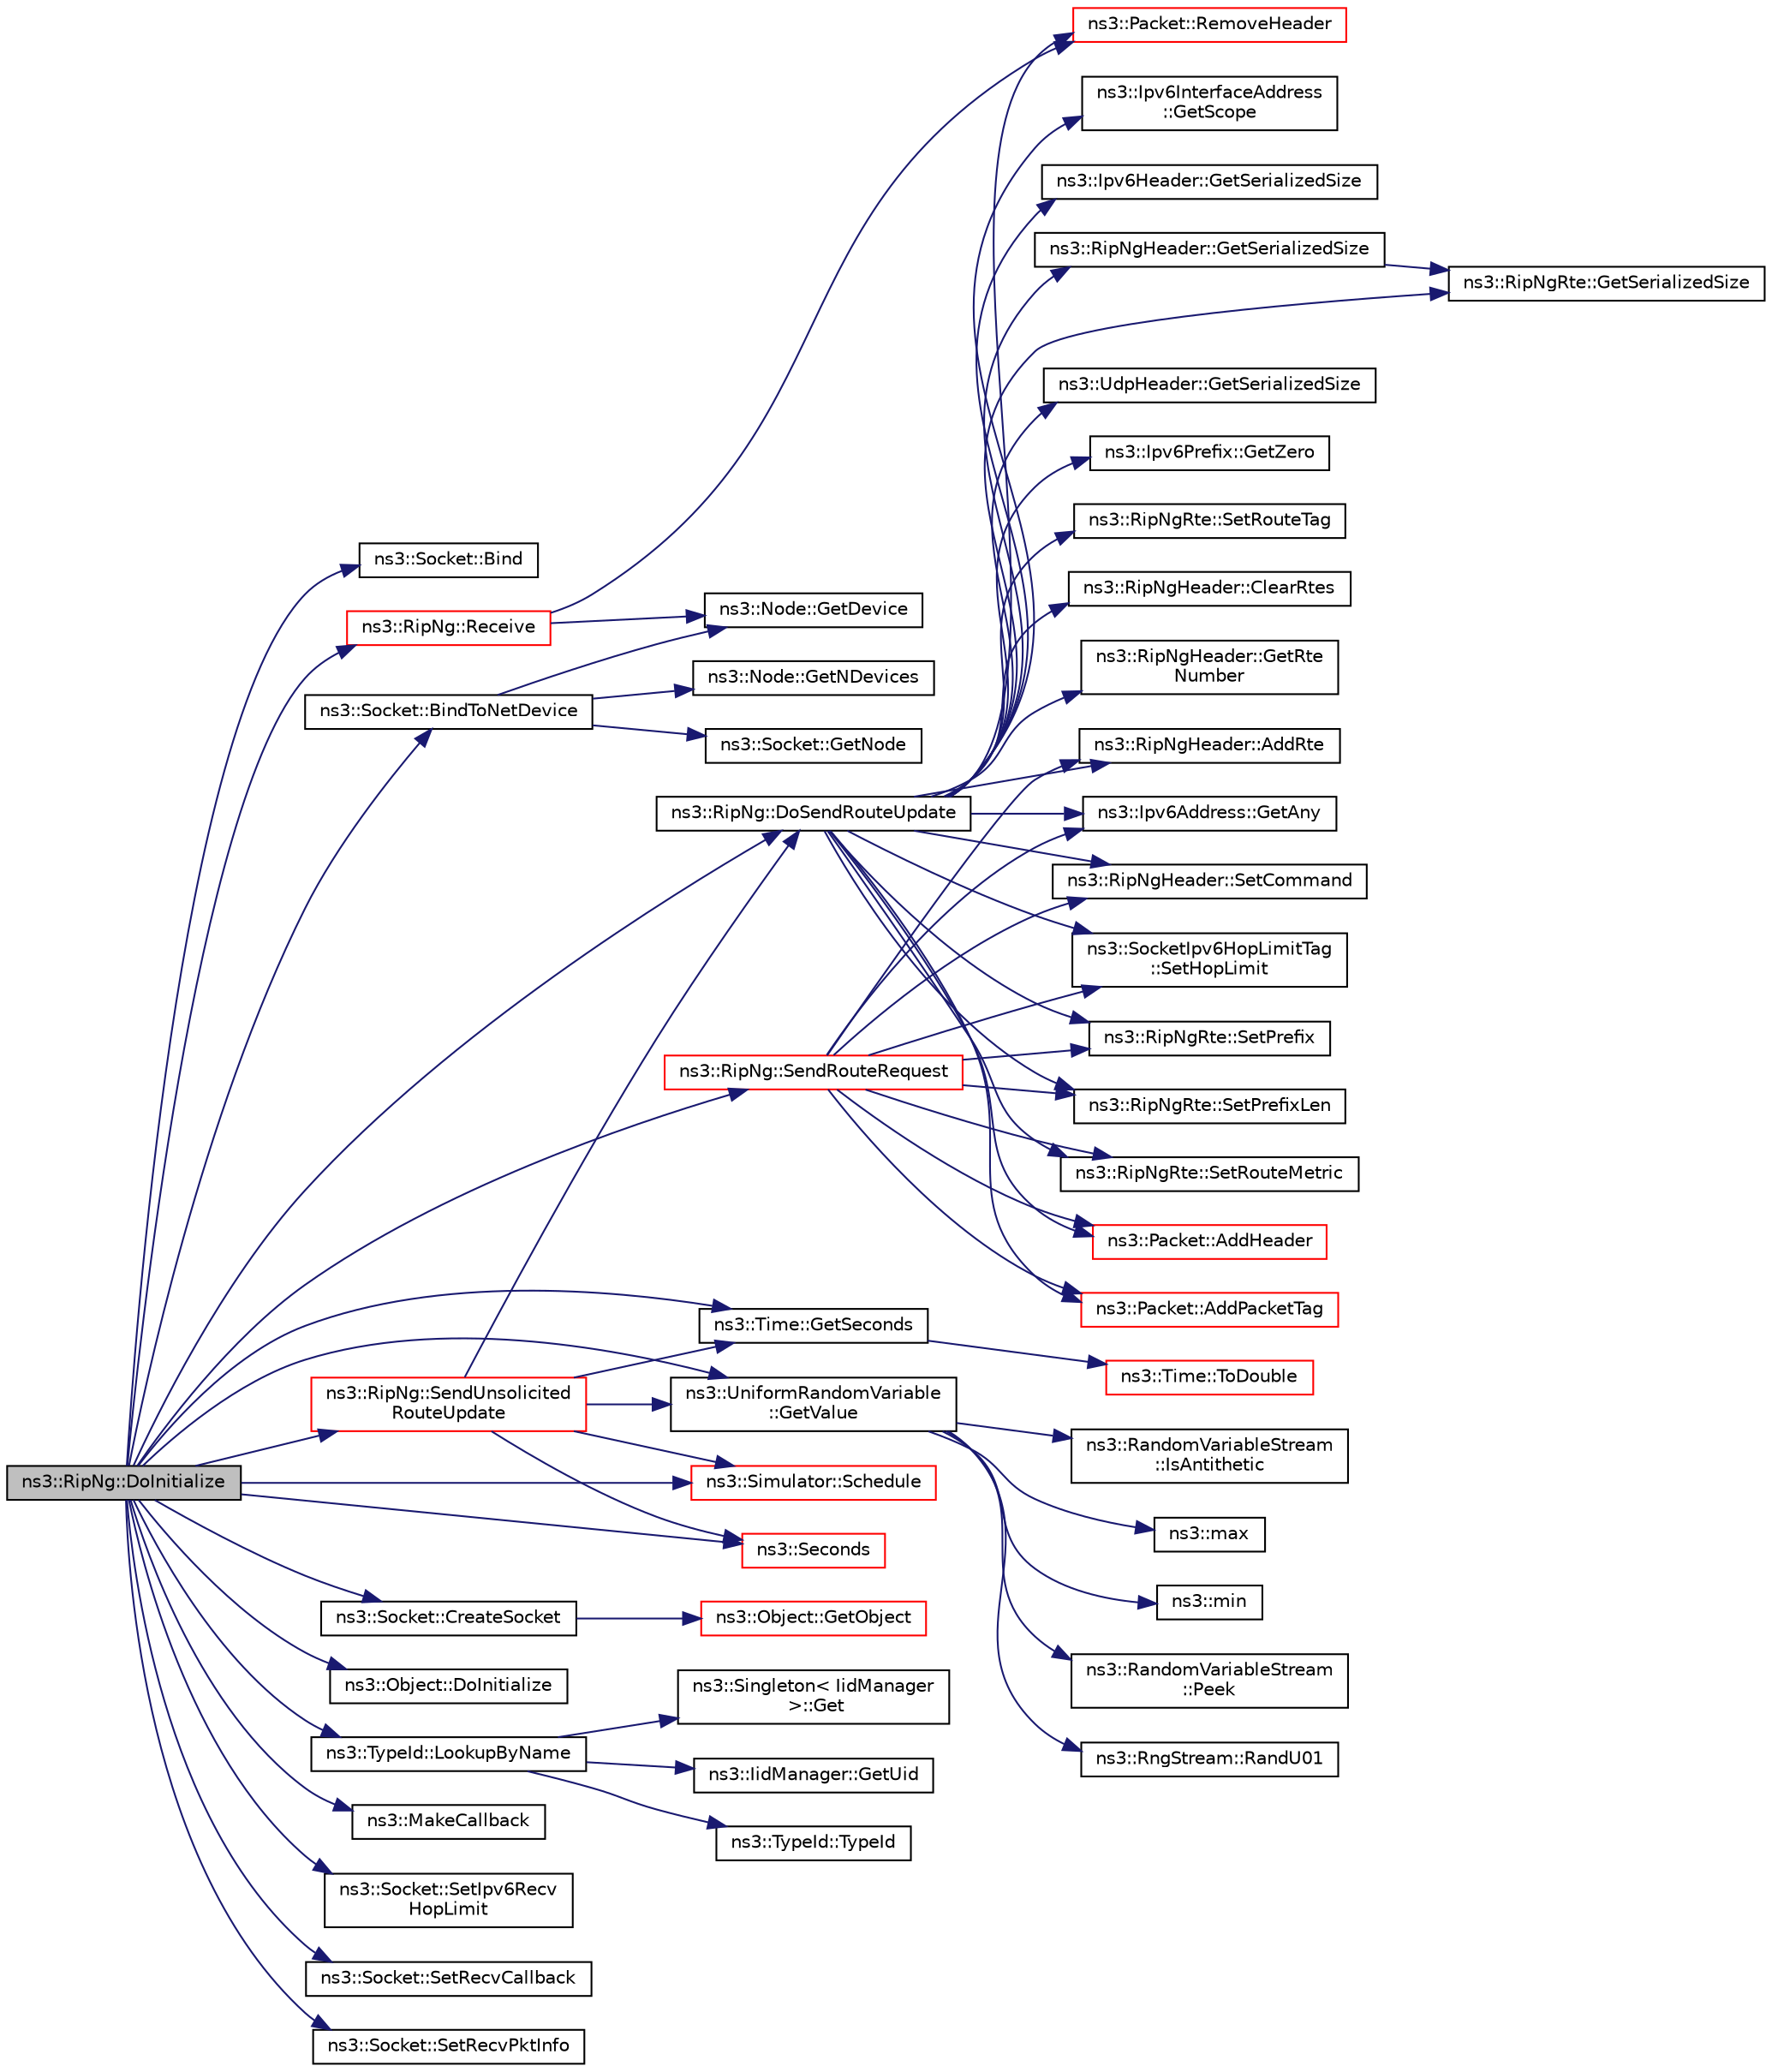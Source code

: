digraph "ns3::RipNg::DoInitialize"
{
 // LATEX_PDF_SIZE
  edge [fontname="Helvetica",fontsize="10",labelfontname="Helvetica",labelfontsize="10"];
  node [fontname="Helvetica",fontsize="10",shape=record];
  rankdir="LR";
  Node1 [label="ns3::RipNg::DoInitialize",height=0.2,width=0.4,color="black", fillcolor="grey75", style="filled", fontcolor="black",tooltip="Start protocol operation."];
  Node1 -> Node2 [color="midnightblue",fontsize="10",style="solid",fontname="Helvetica"];
  Node2 [label="ns3::Socket::Bind",height=0.2,width=0.4,color="black", fillcolor="white", style="filled",URL="$classns3_1_1_socket.html#ada93439a43de2028b5a8fc6621dad482",tooltip="Allocate a local endpoint for this socket."];
  Node1 -> Node3 [color="midnightblue",fontsize="10",style="solid",fontname="Helvetica"];
  Node3 [label="ns3::Socket::BindToNetDevice",height=0.2,width=0.4,color="black", fillcolor="white", style="filled",URL="$classns3_1_1_socket.html#a9952cd10a2c8c108846027108cc9e44e",tooltip="Bind a socket to specific device."];
  Node3 -> Node4 [color="midnightblue",fontsize="10",style="solid",fontname="Helvetica"];
  Node4 [label="ns3::Node::GetDevice",height=0.2,width=0.4,color="black", fillcolor="white", style="filled",URL="$classns3_1_1_node.html#ad5e10d46d12a255573c53d5db0fc043b",tooltip="Retrieve the index-th NetDevice associated to this node."];
  Node3 -> Node5 [color="midnightblue",fontsize="10",style="solid",fontname="Helvetica"];
  Node5 [label="ns3::Node::GetNDevices",height=0.2,width=0.4,color="black", fillcolor="white", style="filled",URL="$classns3_1_1_node.html#ab160c405a94d258f6fc5e4e3fd33cecd",tooltip=" "];
  Node3 -> Node6 [color="midnightblue",fontsize="10",style="solid",fontname="Helvetica"];
  Node6 [label="ns3::Socket::GetNode",height=0.2,width=0.4,color="black", fillcolor="white", style="filled",URL="$classns3_1_1_socket.html#aba642ad4301c1df47befc0aa9afa2e48",tooltip="Return the node this socket is associated with."];
  Node1 -> Node7 [color="midnightblue",fontsize="10",style="solid",fontname="Helvetica"];
  Node7 [label="ns3::Socket::CreateSocket",height=0.2,width=0.4,color="black", fillcolor="white", style="filled",URL="$classns3_1_1_socket.html#ad448a62bb50ad3dbac59c879a885a8d2",tooltip="This method wraps the creation of sockets that is performed on a given node by a SocketFactory specif..."];
  Node7 -> Node8 [color="midnightblue",fontsize="10",style="solid",fontname="Helvetica"];
  Node8 [label="ns3::Object::GetObject",height=0.2,width=0.4,color="red", fillcolor="white", style="filled",URL="$classns3_1_1_object.html#ad21f5401ff705cd29c37f931ea3afc18",tooltip="Get a pointer to the requested aggregated Object."];
  Node1 -> Node24 [color="midnightblue",fontsize="10",style="solid",fontname="Helvetica"];
  Node24 [label="ns3::Object::DoInitialize",height=0.2,width=0.4,color="black", fillcolor="white", style="filled",URL="$classns3_1_1_object.html#af8482a521433409fb5c7f749398c9dbe",tooltip="Initialize() implementation."];
  Node1 -> Node25 [color="midnightblue",fontsize="10",style="solid",fontname="Helvetica"];
  Node25 [label="ns3::RipNg::DoSendRouteUpdate",height=0.2,width=0.4,color="black", fillcolor="white", style="filled",URL="$classns3_1_1_rip_ng.html#a110005349bf811e1b0f6af182298be15",tooltip="Send Routing Updates on all interfaces."];
  Node25 -> Node26 [color="midnightblue",fontsize="10",style="solid",fontname="Helvetica"];
  Node26 [label="ns3::Packet::AddHeader",height=0.2,width=0.4,color="red", fillcolor="white", style="filled",URL="$classns3_1_1_packet.html#a465108c595a0bc592095cbcab1832ed8",tooltip="Add header to this packet."];
  Node25 -> Node68 [color="midnightblue",fontsize="10",style="solid",fontname="Helvetica"];
  Node68 [label="ns3::Packet::AddPacketTag",height=0.2,width=0.4,color="red", fillcolor="white", style="filled",URL="$classns3_1_1_packet.html#ac4a6bcd77e58bdc14c42a7d572d66cc9",tooltip="Add a packet tag."];
  Node25 -> Node74 [color="midnightblue",fontsize="10",style="solid",fontname="Helvetica"];
  Node74 [label="ns3::RipNgHeader::AddRte",height=0.2,width=0.4,color="black", fillcolor="white", style="filled",URL="$classns3_1_1_rip_ng_header.html#aff4addcf8979f24166e07c5c85547e3c",tooltip="Add a RTE to the message."];
  Node25 -> Node75 [color="midnightblue",fontsize="10",style="solid",fontname="Helvetica"];
  Node75 [label="ns3::RipNgHeader::ClearRtes",height=0.2,width=0.4,color="black", fillcolor="white", style="filled",URL="$classns3_1_1_rip_ng_header.html#a422816bd3c69a5457eba0e683de835f4",tooltip="Clear all the RTEs from the header."];
  Node25 -> Node76 [color="midnightblue",fontsize="10",style="solid",fontname="Helvetica"];
  Node76 [label="ns3::Ipv6Address::GetAny",height=0.2,width=0.4,color="black", fillcolor="white", style="filled",URL="$classns3_1_1_ipv6_address.html#a2783e8badfc98c8b0a8508bba6e1b91e",tooltip="Get the \"any\" (::) Ipv6Address."];
  Node25 -> Node77 [color="midnightblue",fontsize="10",style="solid",fontname="Helvetica"];
  Node77 [label="ns3::RipNgHeader::GetRte\lNumber",height=0.2,width=0.4,color="black", fillcolor="white", style="filled",URL="$classns3_1_1_rip_ng_header.html#a21c6758b9ce6f9206d18fa66f97657e1",tooltip="Get the number of RTE included in the message."];
  Node25 -> Node78 [color="midnightblue",fontsize="10",style="solid",fontname="Helvetica"];
  Node78 [label="ns3::Ipv6InterfaceAddress\l::GetScope",height=0.2,width=0.4,color="black", fillcolor="white", style="filled",URL="$classns3_1_1_ipv6_interface_address.html#a4485ddce4365f878d4078bb9ea78b290",tooltip="Get address scope."];
  Node25 -> Node79 [color="midnightblue",fontsize="10",style="solid",fontname="Helvetica"];
  Node79 [label="ns3::Ipv6Header::GetSerializedSize",height=0.2,width=0.4,color="black", fillcolor="white", style="filled",URL="$classns3_1_1_ipv6_header.html#a37a507d3cbc5fb9efc6c4ba36255fe75",tooltip="Get the serialized size of the packet."];
  Node25 -> Node80 [color="midnightblue",fontsize="10",style="solid",fontname="Helvetica"];
  Node80 [label="ns3::RipNgRte::GetSerializedSize",height=0.2,width=0.4,color="black", fillcolor="white", style="filled",URL="$classns3_1_1_rip_ng_rte.html#a7f0f8d6de2377baccb68e15bf76f5669",tooltip="Get the serialized size of the packet."];
  Node25 -> Node81 [color="midnightblue",fontsize="10",style="solid",fontname="Helvetica"];
  Node81 [label="ns3::RipNgHeader::GetSerializedSize",height=0.2,width=0.4,color="black", fillcolor="white", style="filled",URL="$classns3_1_1_rip_ng_header.html#a2d736e7f5b88e94f6af89300d56f835b",tooltip="Get the serialized size of the packet."];
  Node81 -> Node80 [color="midnightblue",fontsize="10",style="solid",fontname="Helvetica"];
  Node25 -> Node82 [color="midnightblue",fontsize="10",style="solid",fontname="Helvetica"];
  Node82 [label="ns3::UdpHeader::GetSerializedSize",height=0.2,width=0.4,color="black", fillcolor="white", style="filled",URL="$classns3_1_1_udp_header.html#a373a84b58a2d76e250778866e024e982",tooltip=" "];
  Node25 -> Node83 [color="midnightblue",fontsize="10",style="solid",fontname="Helvetica"];
  Node83 [label="ns3::Ipv6Prefix::GetZero",height=0.2,width=0.4,color="black", fillcolor="white", style="filled",URL="$classns3_1_1_ipv6_prefix.html#ab32d2dbadcd8fa048ff296cb0a0e34ff",tooltip="Get the zero prefix ( /0)."];
  Node25 -> Node84 [color="midnightblue",fontsize="10",style="solid",fontname="Helvetica"];
  Node84 [label="ns3::Packet::RemoveHeader",height=0.2,width=0.4,color="red", fillcolor="white", style="filled",URL="$classns3_1_1_packet.html#a0961eccf975d75f902d40956c93ba63e",tooltip="Deserialize and remove the header from the internal buffer."];
  Node25 -> Node88 [color="midnightblue",fontsize="10",style="solid",fontname="Helvetica"];
  Node88 [label="ns3::RipNgHeader::SetCommand",height=0.2,width=0.4,color="black", fillcolor="white", style="filled",URL="$classns3_1_1_rip_ng_header.html#a3960f8da70fe2d21b867770b8a47b2cc",tooltip="Set the command."];
  Node25 -> Node89 [color="midnightblue",fontsize="10",style="solid",fontname="Helvetica"];
  Node89 [label="ns3::SocketIpv6HopLimitTag\l::SetHopLimit",height=0.2,width=0.4,color="black", fillcolor="white", style="filled",URL="$classns3_1_1_socket_ipv6_hop_limit_tag.html#a788df60ac4c987e997e15ba8cb691b60",tooltip="Set the tag's Hop Limit."];
  Node25 -> Node90 [color="midnightblue",fontsize="10",style="solid",fontname="Helvetica"];
  Node90 [label="ns3::RipNgRte::SetPrefix",height=0.2,width=0.4,color="black", fillcolor="white", style="filled",URL="$classns3_1_1_rip_ng_rte.html#a405f3033dbdf82b9ac169d9894b01c5e",tooltip="Set the prefix."];
  Node25 -> Node91 [color="midnightblue",fontsize="10",style="solid",fontname="Helvetica"];
  Node91 [label="ns3::RipNgRte::SetPrefixLen",height=0.2,width=0.4,color="black", fillcolor="white", style="filled",URL="$classns3_1_1_rip_ng_rte.html#a65d28fd1e776d13560da86d7a01f59a5",tooltip="Set the prefix length."];
  Node25 -> Node92 [color="midnightblue",fontsize="10",style="solid",fontname="Helvetica"];
  Node92 [label="ns3::RipNgRte::SetRouteMetric",height=0.2,width=0.4,color="black", fillcolor="white", style="filled",URL="$classns3_1_1_rip_ng_rte.html#a7e3642309fa1f99ba7b99bf646e32dd8",tooltip="Set the route metric."];
  Node25 -> Node93 [color="midnightblue",fontsize="10",style="solid",fontname="Helvetica"];
  Node93 [label="ns3::RipNgRte::SetRouteTag",height=0.2,width=0.4,color="black", fillcolor="white", style="filled",URL="$classns3_1_1_rip_ng_rte.html#afb05e3f3cc1f2ce458f5c05474bff0b5",tooltip="Set the route tag."];
  Node1 -> Node94 [color="midnightblue",fontsize="10",style="solid",fontname="Helvetica"];
  Node94 [label="ns3::Time::GetSeconds",height=0.2,width=0.4,color="black", fillcolor="white", style="filled",URL="$classns3_1_1_time.html#a27cb7c22324e0447740929b024dbeb66",tooltip="Get an approximation of the time stored in this instance in the indicated unit."];
  Node94 -> Node95 [color="midnightblue",fontsize="10",style="solid",fontname="Helvetica"];
  Node95 [label="ns3::Time::ToDouble",height=0.2,width=0.4,color="red", fillcolor="white", style="filled",URL="$classns3_1_1_time.html#a1f1f3acb86e4ed17643ef4a9ed1564fe",tooltip="Get the Time value expressed in a particular unit."];
  Node1 -> Node108 [color="midnightblue",fontsize="10",style="solid",fontname="Helvetica"];
  Node108 [label="ns3::UniformRandomVariable\l::GetValue",height=0.2,width=0.4,color="black", fillcolor="white", style="filled",URL="$classns3_1_1_uniform_random_variable.html#a03822d8c86ac51e9aa83bbc73041386b",tooltip="Get the next random value, as a double in the specified range ."];
  Node108 -> Node109 [color="midnightblue",fontsize="10",style="solid",fontname="Helvetica"];
  Node109 [label="ns3::RandomVariableStream\l::IsAntithetic",height=0.2,width=0.4,color="black", fillcolor="white", style="filled",URL="$classns3_1_1_random_variable_stream.html#ae8f50692f36f1403a22d0cbb9c488db2",tooltip="Check if antithetic values will be generated."];
  Node108 -> Node71 [color="midnightblue",fontsize="10",style="solid",fontname="Helvetica"];
  Node71 [label="ns3::max",height=0.2,width=0.4,color="black", fillcolor="white", style="filled",URL="$namespacens3.html#a548291fa9e4e7d6a57814dfcbbebce9b",tooltip=" "];
  Node108 -> Node110 [color="midnightblue",fontsize="10",style="solid",fontname="Helvetica"];
  Node110 [label="ns3::min",height=0.2,width=0.4,color="black", fillcolor="white", style="filled",URL="$namespacens3.html#a66840605409c3caeff0d2a728b68dc6d",tooltip=" "];
  Node108 -> Node111 [color="midnightblue",fontsize="10",style="solid",fontname="Helvetica"];
  Node111 [label="ns3::RandomVariableStream\l::Peek",height=0.2,width=0.4,color="black", fillcolor="white", style="filled",URL="$classns3_1_1_random_variable_stream.html#a72b37a5c0a574a51df77d378d9101936",tooltip="Get the pointer to the underlying RngStream."];
  Node108 -> Node112 [color="midnightblue",fontsize="10",style="solid",fontname="Helvetica"];
  Node112 [label="ns3::RngStream::RandU01",height=0.2,width=0.4,color="black", fillcolor="white", style="filled",URL="$classns3_1_1_rng_stream.html#a46be36426b8bc712e9de468b63558c22",tooltip="Generate the next random number for this stream."];
  Node1 -> Node113 [color="midnightblue",fontsize="10",style="solid",fontname="Helvetica"];
  Node113 [label="ns3::TypeId::LookupByName",height=0.2,width=0.4,color="black", fillcolor="white", style="filled",URL="$classns3_1_1_type_id.html#a119cf99c20931fdc294602cd360b180e",tooltip="Get a TypeId by name."];
  Node113 -> Node14 [color="midnightblue",fontsize="10",style="solid",fontname="Helvetica"];
  Node14 [label="ns3::TypeId::TypeId",height=0.2,width=0.4,color="black", fillcolor="white", style="filled",URL="$classns3_1_1_type_id.html#ab76e26690f1af4f1cffa6a72245e8928",tooltip="Default constructor."];
  Node113 -> Node15 [color="midnightblue",fontsize="10",style="solid",fontname="Helvetica"];
  Node15 [label="ns3::Singleton\< IidManager\l \>::Get",height=0.2,width=0.4,color="black", fillcolor="white", style="filled",URL="$classns3_1_1_singleton.html#a80a2cd3c25a27ea72add7a9f7a141ffa",tooltip="Get a pointer to the singleton instance."];
  Node113 -> Node114 [color="midnightblue",fontsize="10",style="solid",fontname="Helvetica"];
  Node114 [label="ns3::IidManager::GetUid",height=0.2,width=0.4,color="black", fillcolor="white", style="filled",URL="$classns3_1_1_iid_manager.html#a57d8582dc3a317229cb74902625c98a0",tooltip="Get a type id by name."];
  Node1 -> Node115 [color="midnightblue",fontsize="10",style="solid",fontname="Helvetica"];
  Node115 [label="ns3::MakeCallback",height=0.2,width=0.4,color="black", fillcolor="white", style="filled",URL="$namespacens3.html#af1dde3c04374147fca0cfe3b0766d664",tooltip="Build Callbacks for class method members which take varying numbers of arguments and potentially retu..."];
  Node1 -> Node116 [color="midnightblue",fontsize="10",style="solid",fontname="Helvetica"];
  Node116 [label="ns3::RipNg::Receive",height=0.2,width=0.4,color="red", fillcolor="white", style="filled",URL="$classns3_1_1_rip_ng.html#ae8891520b5ae87abed2e2a15d50ba4d8",tooltip="Receive RIPng packets."];
  Node116 -> Node4 [color="midnightblue",fontsize="10",style="solid",fontname="Helvetica"];
  Node116 -> Node84 [color="midnightblue",fontsize="10",style="solid",fontname="Helvetica"];
  Node1 -> Node186 [color="midnightblue",fontsize="10",style="solid",fontname="Helvetica"];
  Node186 [label="ns3::Simulator::Schedule",height=0.2,width=0.4,color="red", fillcolor="white", style="filled",URL="$classns3_1_1_simulator.html#a3da7d28335c8ac0e3e86781f766df241",tooltip="Schedule an event to expire after delay."];
  Node1 -> Node206 [color="midnightblue",fontsize="10",style="solid",fontname="Helvetica"];
  Node206 [label="ns3::Seconds",height=0.2,width=0.4,color="red", fillcolor="white", style="filled",URL="$group__timecivil.html#ga33c34b816f8ff6628e33d5c8e9713b9e",tooltip="Construct a Time in the indicated unit."];
  Node1 -> Node209 [color="midnightblue",fontsize="10",style="solid",fontname="Helvetica"];
  Node209 [label="ns3::RipNg::SendRouteRequest",height=0.2,width=0.4,color="red", fillcolor="white", style="filled",URL="$classns3_1_1_rip_ng.html#aa97c9ec93505c548bbf85ef18c532147",tooltip="Send Routing Request on all interfaces."];
  Node209 -> Node26 [color="midnightblue",fontsize="10",style="solid",fontname="Helvetica"];
  Node209 -> Node68 [color="midnightblue",fontsize="10",style="solid",fontname="Helvetica"];
  Node209 -> Node74 [color="midnightblue",fontsize="10",style="solid",fontname="Helvetica"];
  Node209 -> Node76 [color="midnightblue",fontsize="10",style="solid",fontname="Helvetica"];
  Node209 -> Node88 [color="midnightblue",fontsize="10",style="solid",fontname="Helvetica"];
  Node209 -> Node89 [color="midnightblue",fontsize="10",style="solid",fontname="Helvetica"];
  Node209 -> Node90 [color="midnightblue",fontsize="10",style="solid",fontname="Helvetica"];
  Node209 -> Node91 [color="midnightblue",fontsize="10",style="solid",fontname="Helvetica"];
  Node209 -> Node92 [color="midnightblue",fontsize="10",style="solid",fontname="Helvetica"];
  Node1 -> Node210 [color="midnightblue",fontsize="10",style="solid",fontname="Helvetica"];
  Node210 [label="ns3::RipNg::SendUnsolicited\lRouteUpdate",height=0.2,width=0.4,color="red", fillcolor="white", style="filled",URL="$classns3_1_1_rip_ng.html#af4dc944e60808380f6c5af16bf867fdc",tooltip="Send Unsolicited Routing Updates on all interfaces."];
  Node210 -> Node25 [color="midnightblue",fontsize="10",style="solid",fontname="Helvetica"];
  Node210 -> Node94 [color="midnightblue",fontsize="10",style="solid",fontname="Helvetica"];
  Node210 -> Node108 [color="midnightblue",fontsize="10",style="solid",fontname="Helvetica"];
  Node210 -> Node186 [color="midnightblue",fontsize="10",style="solid",fontname="Helvetica"];
  Node210 -> Node206 [color="midnightblue",fontsize="10",style="solid",fontname="Helvetica"];
  Node1 -> Node214 [color="midnightblue",fontsize="10",style="solid",fontname="Helvetica"];
  Node214 [label="ns3::Socket::SetIpv6Recv\lHopLimit",height=0.2,width=0.4,color="black", fillcolor="white", style="filled",URL="$classns3_1_1_socket.html#ae3d66f7a02aa78a59846d0b6e116fca2",tooltip="Tells a socket to pass information about IPv6 Hop Limit up the stack."];
  Node1 -> Node215 [color="midnightblue",fontsize="10",style="solid",fontname="Helvetica"];
  Node215 [label="ns3::Socket::SetRecvCallback",height=0.2,width=0.4,color="black", fillcolor="white", style="filled",URL="$classns3_1_1_socket.html#a243f7835ef1a85f9270fd3577e3a40da",tooltip="Notify application when new data is available to be read."];
  Node1 -> Node216 [color="midnightblue",fontsize="10",style="solid",fontname="Helvetica"];
  Node216 [label="ns3::Socket::SetRecvPktInfo",height=0.2,width=0.4,color="black", fillcolor="white", style="filled",URL="$classns3_1_1_socket.html#a340563e2858d7375ab0aa160a9557fff",tooltip="Enable/Disable receive packet information to socket."];
}
